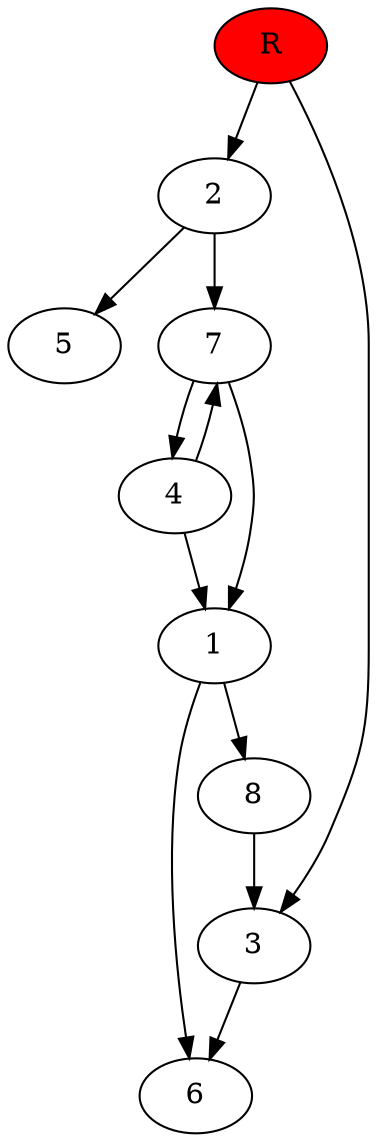 digraph prb8162 {
	1
	2
	3
	4
	5
	6
	7
	8
	R [fillcolor="#ff0000" style=filled]
	1 -> 6
	1 -> 8
	2 -> 5
	2 -> 7
	3 -> 6
	4 -> 1
	4 -> 7
	7 -> 1
	7 -> 4
	8 -> 3
	R -> 2
	R -> 3
}
